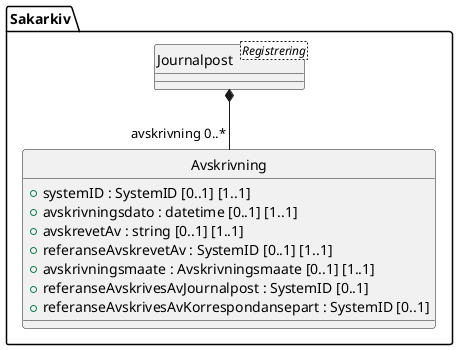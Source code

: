 @startuml
skinparam nodesep 100
hide circle
class Sakarkiv.Avskrivning {
  +systemID : SystemID [0..1] [1..1]
  +avskrivningsdato : datetime [0..1] [1..1]
  +avskrevetAv : string [0..1] [1..1]
  +referanseAvskrevetAv : SystemID [0..1] [1..1]
  +avskrivningsmaate : Avskrivningsmaate [0..1] [1..1]
  +referanseAvskrivesAvJournalpost : SystemID [0..1]
  +referanseAvskrivesAvKorrespondansepart : SystemID [0..1]
}
class Sakarkiv.Journalpost <Registrering> {
}
Sakarkiv.Journalpost *-- "avskrivning 0..*" Sakarkiv.Avskrivning
@enduml
